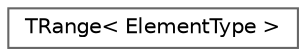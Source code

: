 digraph "Graphical Class Hierarchy"
{
 // INTERACTIVE_SVG=YES
 // LATEX_PDF_SIZE
  bgcolor="transparent";
  edge [fontname=Helvetica,fontsize=10,labelfontname=Helvetica,labelfontsize=10];
  node [fontname=Helvetica,fontsize=10,shape=box,height=0.2,width=0.4];
  rankdir="LR";
  Node0 [id="Node000000",label="TRange\< ElementType \>",height=0.2,width=0.4,color="grey40", fillcolor="white", style="filled",URL="$d0/d01/classTRange.html",tooltip="Template for ranges."];
}
